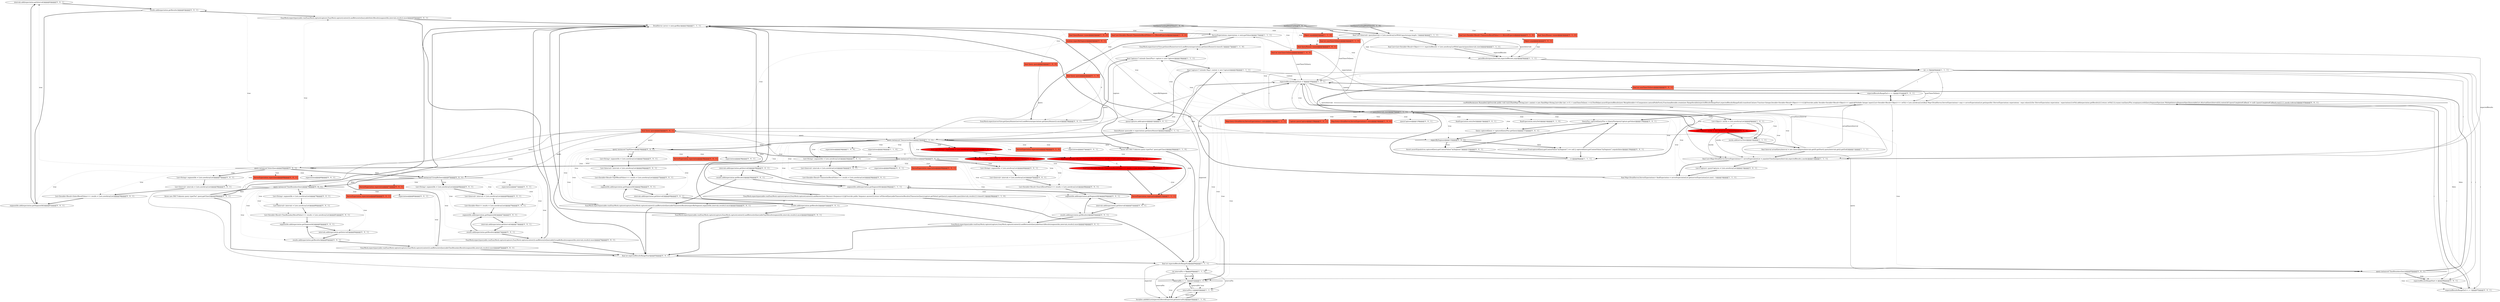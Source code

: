 digraph {
75 [style = filled, label = "intervals.add(expectation.getInterval())@@@62@@@['0', '0', '1']", fillcolor = white, shape = ellipse image = "AAA0AAABBB3BBB"];
83 [style = filled, label = "List<String> segmentIds = Lists.newArrayList()@@@35@@@['0', '0', '1']", fillcolor = white, shape = ellipse image = "AAA0AAABBB3BBB"];
108 [style = filled, label = "Assert.assertEquals(true,capturedQuery.getContextValue(\"bySegment\"))@@@133@@@['0', '0', '1']", fillcolor = white, shape = ellipse image = "AAA0AAABBB3BBB"];
85 [style = filled, label = "intervals.add(expectation.getInterval())@@@40@@@['0', '0', '1']", fillcolor = white, shape = ellipse image = "AAA0AAABBB3BBB"];
94 [style = filled, label = "expectedResultsRangeEnd = i + 1@@@101@@@['0', '0', '1']", fillcolor = white, shape = ellipse image = "AAA0AAABBB3BBB"];
82 [style = filled, label = "segmentIds.add(expectation.getSegmentId())@@@50@@@['0', '0', '1']", fillcolor = white, shape = ellipse image = "AAA0AAABBB3BBB"];
45 [style = filled, label = "final List<Iterable<Result<TimeseriesResultValue>>> filteredExpected@@@2@@@['0', '1', '0']", fillcolor = tomato, shape = box image = "AAA0AAABBB2BBB"];
2 [style = filled, label = "expectations@@@24@@@['1', '0', '0']", fillcolor = white, shape = ellipse image = "AAA0AAABBB1BBB"];
28 [style = filled, label = "testQueryCachingWithFilter['1', '0', '0']", fillcolor = lightgray, shape = diamond image = "AAA0AAABBB1BBB"];
58 [style = filled, label = "List<Interval> intervals = Lists.newArrayList()@@@47@@@['0', '0', '1']", fillcolor = white, shape = ellipse image = "AAA0AAABBB3BBB"];
63 [style = filled, label = "expectedResultsRangeEnd = i + 1@@@97@@@['0', '0', '1']", fillcolor = white, shape = ellipse image = "AAA0AAABBB3BBB"];
38 [style = filled, label = "final List<Interval> queryIntervals = Lists.newArrayListWithCapacity(args.length / 2)@@@3@@@['1', '1', '1']", fillcolor = white, shape = ellipse image = "AAA0AAABBB1BBB"];
120 [style = filled, label = "testQueryCaching['0', '0', '1']", fillcolor = lightgray, shape = diamond image = "AAA0AAABBB3BBB"];
24 [style = filled, label = "expectations@@@24@@@['1', '1', '0']", fillcolor = white, shape = ellipse image = "AAA0AAABBB1BBB"];
126 [style = filled, label = "query instanceof TimeBoundaryQuery@@@95@@@['0', '0', '1']", fillcolor = white, shape = diamond image = "AAA0AAABBB3BBB"];
5 [style = filled, label = "intervalNo < i + 1@@@41@@@['1', '1', '0']", fillcolor = white, shape = diamond image = "AAA0AAABBB1BBB"];
90 [style = filled, label = "EasyMock.expect(queryable.run(EasyMock.capture(capture),EasyMock.capture(context))).andReturn(toQueryableTimeBoundaryResults(segmentIds,intervals,results)).once()@@@87@@@['0', '0', '1']", fillcolor = white, shape = ellipse image = "AAA0AAABBB3BBB"];
100 [style = filled, label = "List<Iterable<Result<TopNResultValue>>> results = Lists.newArrayList()@@@37@@@['0', '0', '1']", fillcolor = white, shape = ellipse image = "AAA0AAABBB3BBB"];
102 [style = filled, label = "intervals.add(expectation.getInterval())@@@29@@@['0', '0', '1']", fillcolor = white, shape = ellipse image = "AAA0AAABBB3BBB"];
106 [style = filled, label = "List<String> segmentIds = Lists.newArrayList()@@@57@@@['0', '0', '1']", fillcolor = white, shape = ellipse image = "AAA0AAABBB3BBB"];
88 [style = filled, label = "expectations@@@71@@@['0', '0', '1']", fillcolor = white, shape = ellipse image = "AAA0AAABBB3BBB"];
95 [style = filled, label = "query instanceof SearchQuery@@@45@@@['0', '0', '1']", fillcolor = white, shape = diamond image = "AAA0AAABBB3BBB"];
23 [style = filled, label = "mocks.add(serverView)@@@10@@@['1', '1', '1']", fillcolor = white, shape = ellipse image = "AAA0AAABBB1BBB"];
33 [style = filled, label = "Object args@@@2@@@['1', '1', '0']", fillcolor = tomato, shape = box image = "AAA0AAABBB1BBB"];
37 [style = filled, label = "final Capture<? extends QueryPlus> capture = new Capture()@@@19@@@['1', '1', '1']", fillcolor = white, shape = ellipse image = "AAA0AAABBB1BBB"];
115 [style = filled, label = "List<Iterable<Row>> results = Lists.newArrayList()@@@70@@@['0', '0', '1']", fillcolor = white, shape = ellipse image = "AAA0AAABBB3BBB"];
125 [style = filled, label = "List<Iterable<Result<TimeBoundaryResultValue>>> results = Lists.newArrayList()@@@81@@@['0', '0', '1']", fillcolor = white, shape = ellipse image = "AAA0AAABBB3BBB"];
25 [style = filled, label = "intervalNo++@@@42@@@['1', '1', '0']", fillcolor = white, shape = ellipse image = "AAA0AAABBB1BBB"];
13 [style = filled, label = "Iterables.addAll((List)expected,filteredExpected.get(intervalNo))@@@43@@@['1', '1', '0']", fillcolor = white, shape = ellipse image = "AAA0AAABBB1BBB"];
51 [style = filled, label = "EasyMock.expect(queryable.run(EasyMock.capture(capture),EasyMock.capture(context))).andReturn(toQueryableSearchResults(segmentIds,intervals,results)).once()@@@54@@@['0', '0', '1']", fillcolor = white, shape = ellipse image = "AAA0AAABBB3BBB"];
8 [style = filled, label = "ServerExpectation expectation@@@27@@@['1', '1', '1']", fillcolor = tomato, shape = box image = "AAA0AAABBB1BBB"];
12 [style = filled, label = "List<Object> mocks = Lists.newArrayList()@@@9@@@['1', '0', '1']", fillcolor = white, shape = ellipse image = "AAA0AAABBB1BBB"];
39 [style = filled, label = "DruidServer server = entry.getKey()@@@16@@@['1', '1', '1']", fillcolor = white, shape = ellipse image = "AAA0AAABBB1BBB"];
31 [style = filled, label = "final Capture<? extends Map> context = new Capture()@@@20@@@['1', '1', '1']", fillcolor = white, shape = ellipse image = "AAA0AAABBB1BBB"];
44 [style = filled, label = "final List<Iterable<Result<TimeseriesResultValue>>> results = new ArrayList<>()@@@23@@@['0', '1', '0']", fillcolor = red, shape = ellipse image = "AAA1AAABBB2BBB"];
26 [style = filled, label = "final QueryRunner runner@@@2@@@['1', '0', '0']", fillcolor = tomato, shape = box image = "AAA0AAABBB1BBB"];
129 [style = filled, label = "expectations@@@82@@@['0', '0', '1']", fillcolor = white, shape = ellipse image = "AAA0AAABBB3BBB"];
17 [style = filled, label = "Map.Entry<DruidServer,ServerExpectations> entry@@@15@@@['1', '1', '1']", fillcolor = tomato, shape = box image = "AAA0AAABBB1BBB"];
7 [style = filled, label = "final List<Iterable<Result<TimeseriesResultValue>>> results = Lists.newArrayList()@@@23@@@['1', '0', '0']", fillcolor = red, shape = ellipse image = "AAA1AAABBB1BBB"];
79 [style = filled, label = "expectations@@@38@@@['0', '0', '1']", fillcolor = white, shape = ellipse image = "AAA0AAABBB3BBB"];
72 [style = filled, label = "Capture queryCapture@@@129@@@['0', '0', '1']", fillcolor = tomato, shape = box image = "AAA0AAABBB3BBB"];
16 [style = filled, label = "final Interval actualQueryInterval = new Interval(queryIntervals.get(0).getStart(),queryIntervals.get(i).getEnd())@@@11@@@['1', '1', '1']", fillcolor = white, shape = ellipse image = "AAA0AAABBB1BBB"];
22 [style = filled, label = "ServerExpectations expectations = entry.getValue()@@@17@@@['1', '1', '1']", fillcolor = white, shape = ellipse image = "AAA0AAABBB1BBB"];
48 [style = filled, label = "final List<String> segmentIds = new ArrayList<>()@@@22@@@['0', '1', '0']", fillcolor = red, shape = ellipse image = "AAA1AAABBB2BBB"];
116 [style = filled, label = "List<Interval> intervals = Lists.newArrayList()@@@25@@@['0', '0', '1']", fillcolor = white, shape = ellipse image = "AAA0AAABBB3BBB"];
68 [style = filled, label = "final Query query@@@2@@@['0', '0', '1']", fillcolor = tomato, shape = box image = "AAA0AAABBB3BBB"];
10 [style = filled, label = "final List<Map<DruidServer,ServerExpectations>> serverExpectationList = populateTimeline(queryIntervals,expectedResults,i,mocks)@@@12@@@['1', '1', '1']", fillcolor = white, shape = ellipse image = "AAA0AAABBB1BBB"];
76 [style = filled, label = "List<Interval> intervals = Lists.newArrayList()@@@58@@@['0', '0', '1']", fillcolor = white, shape = ellipse image = "AAA0AAABBB3BBB"];
32 [style = filled, label = "final int numTimesToQuery@@@2@@@['1', '0', '0']", fillcolor = tomato, shape = box image = "AAA0AAABBB1BBB"];
130 [style = filled, label = "QueryPlus capturedQueryPlus = (QueryPlus)queryCapture.getValue()@@@130@@@['0', '0', '1']", fillcolor = white, shape = ellipse image = "AAA0AAABBB3BBB"];
46 [style = filled, label = "final int numTimesToQuery@@@2@@@['0', '1', '0']", fillcolor = tomato, shape = box image = "AAA0AAABBB2BBB"];
122 [style = filled, label = "results.add(expectation.getResults())@@@52@@@['0', '0', '1']", fillcolor = white, shape = ellipse image = "AAA0AAABBB3BBB"];
96 [style = filled, label = "List<Iterable<Result<TimeseriesResultValue>>> results = Lists.newArrayList()@@@26@@@['0', '0', '1']", fillcolor = white, shape = ellipse image = "AAA0AAABBB3BBB"];
3 [style = filled, label = "Map.Entry<DruidServer,ServerExpectations> entry@@@14@@@['1', '0', '0']", fillcolor = tomato, shape = box image = "AAA0AAABBB1BBB"];
60 [style = filled, label = "expectations@@@60@@@['0', '0', '1']", fillcolor = white, shape = ellipse image = "AAA0AAABBB3BBB"];
41 [style = filled, label = "testQueryCachingWithFilter['0', '1', '0']", fillcolor = lightgray, shape = diamond image = "AAA0AAABBB2BBB"];
30 [style = filled, label = "final List<List<Iterable<Result<Object>>>> expectedResults = Lists.newArrayListWithCapacity(queryIntervals.size())@@@4@@@['1', '1', '1']", fillcolor = white, shape = ellipse image = "AAA0AAABBB1BBB"];
21 [style = filled, label = "query instanceof TimeseriesQuery@@@23@@@['1', '1', '1']", fillcolor = white, shape = diamond image = "AAA0AAABBB1BBB"];
64 [style = filled, label = "segmentIds.add(expectation.getSegmentId())@@@61@@@['0', '0', '1']", fillcolor = white, shape = ellipse image = "AAA0AAABBB3BBB"];
101 [style = filled, label = "ServerExpectation expectation@@@60@@@['0', '0', '1']", fillcolor = tomato, shape = box image = "AAA0AAABBB3BBB"];
121 [style = filled, label = "intervals.add(expectation.getInterval())@@@84@@@['0', '0', '1']", fillcolor = white, shape = ellipse image = "AAA0AAABBB3BBB"];
71 [style = filled, label = "boolean expectBySegment@@@2@@@['0', '0', '1']", fillcolor = tomato, shape = box image = "AAA0AAABBB3BBB"];
113 [style = filled, label = "EasyMock.expect(queryable.run(EasyMock.capture(capture),EasyMock.capture(context))).andReturn(toQueryableTopNResults(segmentIds,intervals,results)).once()@@@43@@@['0', '0', '1']", fillcolor = white, shape = ellipse image = "AAA0AAABBB3BBB"];
36 [style = filled, label = "throw new ISE(\"Unknown query type(%s(\",query.getClass())@@@36@@@['1', '1', '0']", fillcolor = white, shape = ellipse image = "AAA0AAABBB1BBB"];
9 [style = filled, label = "expectedResultsRangeStart = 0@@@100@@@['1', '1', '1']", fillcolor = white, shape = ellipse image = "AAA0AAABBB1BBB"];
89 [style = filled, label = "List<String> segmentIds = Lists.newArrayList()@@@79@@@['0', '0', '1']", fillcolor = white, shape = ellipse image = "AAA0AAABBB3BBB"];
29 [style = filled, label = "final List<Iterable<Result<TimeseriesResultValue>>> filteredExpected@@@2@@@['1', '0', '0']", fillcolor = tomato, shape = box image = "AAA0AAABBB1BBB"];
20 [style = filled, label = "EasyMock.expect(serverView.getQueryRunner(server)).andReturn(expectations.getQueryRunner()).times(0,1)@@@17@@@['1', '1', '0']", fillcolor = white, shape = ellipse image = "AAA0AAABBB1BBB"];
86 [style = filled, label = "runWithMocks(new Runnable(){@Override public void run(){HashMap<String,List> context = new HashMap<String,List>()for (int i = 0 i < numTimesToQuery ++i){TestHelper.assertExpectedResults(new MergeIterable<>(Comparators.naturalNullsFirst(),FunctionalIterable.create(new RangeIterable(expectedResultsRangeStart,expectedResultsRangeEnd)).transformCat(new Function<Integer,Iterable<Iterable<Result<Object>>>>(){@Override public Iterable<Iterable<Result<Object>>> apply(@Nullable Integer input){List<Iterable<Result<Object>>> retVal = Lists.newArrayList()final Map<DruidServer,ServerExpectations> exps = serverExpectationList.get(input)for (ServerExpectations expectations : exps.values()){for (ServerExpectation expectation : expectations){retVal.add(expectation.getResults())}}return retVal}})),runner.run(QueryPlus.wrap(query.withQuerySegmentSpec(new MultipleIntervalSegmentSpec(ImmutableList.of(actualQueryInterval)))),context))if (queryCompletedCallback != null) {queryCompletedCallback.run()}}}},mocks.toArray())@@@103@@@['0', '0', '1']", fillcolor = white, shape = ellipse image = "AAA0AAABBB3BBB"];
43 [style = filled, label = "final QueryRunner runner@@@2@@@['0', '1', '0']", fillcolor = tomato, shape = box image = "AAA0AAABBB2BBB"];
11 [style = filled, label = "final Query query@@@2@@@['1', '0', '0']", fillcolor = tomato, shape = box image = "AAA0AAABBB1BBB"];
117 [style = filled, label = "segmentIds.add(expectation.getSegmentId())@@@72@@@['0', '0', '1']", fillcolor = white, shape = ellipse image = "AAA0AAABBB3BBB"];
73 [style = filled, label = "throw new ISE(\"Unknown query type(%s(\",query.getClass())@@@90@@@['0', '0', '1']", fillcolor = white, shape = ellipse image = "AAA0AAABBB3BBB"];
111 [style = filled, label = "List<Interval> intervals = Lists.newArrayList()@@@69@@@['0', '0', '1']", fillcolor = white, shape = ellipse image = "AAA0AAABBB3BBB"];
109 [style = filled, label = "Object args@@@2@@@['0', '0', '1']", fillcolor = tomato, shape = box image = "AAA0AAABBB3BBB"];
42 [style = filled, label = "ServerExpectation expectation@@@24@@@['0', '1', '0']", fillcolor = tomato, shape = box image = "AAA0AAABBB2BBB"];
104 [style = filled, label = "query instanceof TimeBoundaryQuery@@@78@@@['0', '0', '1']", fillcolor = white, shape = diamond image = "AAA0AAABBB3BBB"];
127 [style = filled, label = "ServerExpectation expectation@@@71@@@['0', '0', '1']", fillcolor = tomato, shape = box image = "AAA0AAABBB3BBB"];
81 [style = filled, label = "EasyMock.expect(serverView.getQueryRunner(server)).andReturn(expectations.getQueryRunner()).once()@@@18@@@['0', '0', '1']", fillcolor = white, shape = ellipse image = "AAA0AAABBB3BBB"];
119 [style = filled, label = "queryCaptures@@@129@@@['0', '0', '1']", fillcolor = white, shape = ellipse image = "AAA0AAABBB3BBB"];
59 [style = filled, label = "ServerExpectation expectation@@@49@@@['0', '0', '1']", fillcolor = tomato, shape = box image = "AAA0AAABBB3BBB"];
69 [style = filled, label = "query instanceof SelectQuery@@@56@@@['0', '0', '1']", fillcolor = white, shape = diamond image = "AAA0AAABBB3BBB"];
65 [style = filled, label = "queryCaptures.add(capture)@@@21@@@['0', '0', '1']", fillcolor = white, shape = ellipse image = "AAA0AAABBB3BBB"];
54 [style = filled, label = "expectBySegment@@@132@@@['0', '0', '1']", fillcolor = white, shape = diamond image = "AAA0AAABBB3BBB"];
14 [style = filled, label = "++i@@@8@@@['1', '1', '1']", fillcolor = white, shape = ellipse image = "AAA0AAABBB1BBB"];
6 [style = filled, label = "final Map<DruidServer,ServerExpectations> finalExpectation = serverExpectationList.get(serverExpectationList.size() - 1)@@@14@@@['1', '1', '1']", fillcolor = white, shape = ellipse image = "AAA0AAABBB1BBB"];
35 [style = filled, label = "QueryRunner queryable = expectations.getQueryRunner()@@@22@@@['1', '1', '1']", fillcolor = white, shape = ellipse image = "AAA0AAABBB1BBB"];
103 [style = filled, label = "expectedResultsRangeStart = i@@@96@@@['0', '0', '1']", fillcolor = white, shape = ellipse image = "AAA0AAABBB3BBB"];
78 [style = filled, label = "EasyMock.expect(queryable.run(EasyMock.capture(capture),EasyMock.capture(context))).andReturn(toQueryableGroupByResults(segmentIds,intervals,results)).once()@@@76@@@['0', '0', '1']", fillcolor = white, shape = ellipse image = "AAA0AAABBB3BBB"];
34 [style = filled, label = "EasyMock.expect(queryable.run(EasyMock.capture(capture),EasyMock.capture(context))).andAnswer(new IAnswer<Sequence>(){@Override public Sequence answer(){return toFilteredQueryableTimeseriesResults((TimeseriesQuery)capture.getValue().getQuery(),segmentIds,queryIntervals,results)}}).times(0,1)@@@28@@@['1', '1', '0']", fillcolor = white, shape = ellipse image = "AAA0AAABBB1BBB"];
74 [style = filled, label = "List<Iterable<Result<SearchResultValue>>> results = Lists.newArrayList()@@@48@@@['0', '0', '1']", fillcolor = white, shape = ellipse image = "AAA0AAABBB3BBB"];
53 [style = filled, label = "results.add(expectation.getResults())@@@74@@@['0', '0', '1']", fillcolor = white, shape = ellipse image = "AAA0AAABBB3BBB"];
118 [style = filled, label = "Assert.assertTrue(capturedQuery.getContextValue(\"bySegment\") == null || capturedQuery.getContextValue(\"bySegment\").equals(false))@@@136@@@['0', '0', '1']", fillcolor = white, shape = ellipse image = "AAA0AAABBB3BBB"];
27 [style = filled, label = "int intervalNo = 0@@@40@@@['1', '1', '0']", fillcolor = white, shape = ellipse image = "AAA0AAABBB1BBB"];
49 [style = filled, label = "List<Object> mocks = new ArrayList<>()@@@9@@@['0', '1', '0']", fillcolor = red, shape = ellipse image = "AAA1AAABBB2BBB"];
91 [style = filled, label = "List<String> segmentIds = Lists.newArrayList()@@@46@@@['0', '0', '1']", fillcolor = white, shape = ellipse image = "AAA0AAABBB3BBB"];
107 [style = filled, label = "results.add(expectation.getResults())@@@85@@@['0', '0', '1']", fillcolor = white, shape = ellipse image = "AAA0AAABBB3BBB"];
87 [style = filled, label = "results.add(expectation.getResults())@@@41@@@['0', '0', '1']", fillcolor = white, shape = ellipse image = "AAA0AAABBB3BBB"];
93 [style = filled, label = "finalExpectation.entrySet()@@@15@@@['0', '0', '1']", fillcolor = white, shape = ellipse image = "AAA0AAABBB3BBB"];
57 [style = filled, label = "segmentIds.add(expectation.getSegmentId())@@@39@@@['0', '0', '1']", fillcolor = white, shape = ellipse image = "AAA0AAABBB3BBB"];
105 [style = filled, label = "List<Iterable<Result<SelectResultValue>>> results = Lists.newArrayList()@@@59@@@['0', '0', '1']", fillcolor = white, shape = ellipse image = "AAA0AAABBB3BBB"];
77 [style = filled, label = "results.add(expectation.getResults())@@@63@@@['0', '0', '1']", fillcolor = white, shape = ellipse image = "AAA0AAABBB3BBB"];
56 [style = filled, label = "expectations@@@27@@@['0', '0', '1']", fillcolor = white, shape = ellipse image = "AAA0AAABBB3BBB"];
67 [style = filled, label = "segmentIds.add(expectation.getSegmentId())@@@83@@@['0', '0', '1']", fillcolor = white, shape = ellipse image = "AAA0AAABBB3BBB"];
92 [style = filled, label = "List<String> segmentIds = Lists.newArrayList()@@@24@@@['0', '0', '1']", fillcolor = white, shape = ellipse image = "AAA0AAABBB3BBB"];
70 [style = filled, label = "Query capturedQuery = capturedQueryPlus.getQuery()@@@131@@@['0', '0', '1']", fillcolor = white, shape = ellipse image = "AAA0AAABBB3BBB"];
128 [style = filled, label = "results.add(expectation.getResults())@@@30@@@['0', '0', '1']", fillcolor = white, shape = ellipse image = "AAA0AAABBB3BBB"];
80 [style = filled, label = "ServerExpectation expectation@@@82@@@['0', '0', '1']", fillcolor = tomato, shape = box image = "AAA0AAABBB3BBB"];
50 [style = filled, label = "intervals.add(expectation.getInterval())@@@51@@@['0', '0', '1']", fillcolor = white, shape = ellipse image = "AAA0AAABBB3BBB"];
66 [style = filled, label = "List<String> segmentIds = Lists.newArrayList()@@@68@@@['0', '0', '1']", fillcolor = white, shape = ellipse image = "AAA0AAABBB3BBB"];
0 [style = filled, label = "final int expectedResultsRangeEnd@@@94@@@['1', '1', '1']", fillcolor = white, shape = ellipse image = "AAA0AAABBB1BBB"];
18 [style = filled, label = "parseResults(queryIntervals,expectedResults,args)@@@5@@@['1', '1', '1']", fillcolor = white, shape = ellipse image = "AAA0AAABBB1BBB"];
110 [style = filled, label = "List<Interval> intervals = Lists.newArrayList()@@@80@@@['0', '0', '1']", fillcolor = white, shape = ellipse image = "AAA0AAABBB3BBB"];
124 [style = filled, label = "final int expectedResultsRangeStart@@@93@@@['0', '0', '1']", fillcolor = white, shape = ellipse image = "AAA0AAABBB3BBB"];
19 [style = filled, label = "segmentIds.add(expectation.getSegmentId())@@@28@@@['1', '1', '1']", fillcolor = white, shape = ellipse image = "AAA0AAABBB1BBB"];
40 [style = filled, label = "final Query query@@@2@@@['0', '1', '0']", fillcolor = tomato, shape = box image = "AAA0AAABBB2BBB"];
99 [style = filled, label = "ServerExpectation expectation@@@38@@@['0', '0', '1']", fillcolor = tomato, shape = box image = "AAA0AAABBB3BBB"];
15 [style = filled, label = "final List<String> segmentIds = Lists.newArrayList()@@@22@@@['1', '0', '0']", fillcolor = red, shape = ellipse image = "AAA1AAABBB1BBB"];
98 [style = filled, label = "List<Interval> intervals = Lists.newArrayList()@@@36@@@['0', '0', '1']", fillcolor = white, shape = ellipse image = "AAA0AAABBB3BBB"];
47 [style = filled, label = "finalExpectation.entrySet()@@@14@@@['0', '1', '0']", fillcolor = white, shape = ellipse image = "AAA0AAABBB2BBB"];
97 [style = filled, label = "EasyMock.expect(queryable.run(EasyMock.capture(capture),EasyMock.capture(context))).andReturn(toQueryableTimeseriesResults(expectBySegment,segmentIds,intervals,results)).once()@@@32@@@['0', '0', '1']", fillcolor = white, shape = ellipse image = "AAA0AAABBB3BBB"];
123 [style = filled, label = "intervals.add(expectation.getInterval())@@@73@@@['0', '0', '1']", fillcolor = white, shape = ellipse image = "AAA0AAABBB3BBB"];
52 [style = filled, label = "EasyMock.expect(queryable.run(EasyMock.capture(capture),EasyMock.capture(context))).andReturn(toQueryableSelectResults(segmentIds,intervals,results)).once()@@@65@@@['0', '0', '1']", fillcolor = white, shape = ellipse image = "AAA0AAABBB3BBB"];
84 [style = filled, label = "final int numTimesToQuery@@@2@@@['0', '0', '1']", fillcolor = tomato, shape = box image = "AAA0AAABBB3BBB"];
112 [style = filled, label = "final QueryRunner runner@@@2@@@['0', '0', '1']", fillcolor = tomato, shape = box image = "AAA0AAABBB3BBB"];
1 [style = filled, label = "i < queryIntervals.size()@@@7@@@['1', '1', '1']", fillcolor = lightgray, shape = diamond image = "AAA0AAABBB1BBB"];
4 [style = filled, label = "int i = 0@@@6@@@['1', '1', '1']", fillcolor = white, shape = ellipse image = "AAA0AAABBB1BBB"];
62 [style = filled, label = "expectations@@@49@@@['0', '0', '1']", fillcolor = white, shape = ellipse image = "AAA0AAABBB3BBB"];
61 [style = filled, label = "query instanceof GroupByQuery@@@67@@@['0', '0', '1']", fillcolor = white, shape = diamond image = "AAA0AAABBB3BBB"];
55 [style = filled, label = "query instanceof TopNQuery@@@34@@@['0', '0', '1']", fillcolor = white, shape = diamond image = "AAA0AAABBB3BBB"];
114 [style = filled, label = "List<Capture> queryCaptures = Lists.newArrayList()@@@13@@@['0', '0', '1']", fillcolor = white, shape = ellipse image = "AAA0AAABBB3BBB"];
28->11 [style = dotted, label="true"];
69->101 [style = dotted, label="true"];
61->123 [style = dotted, label="true"];
55->100 [style = dotted, label="true"];
1->39 [style = dotted, label="true"];
61->66 [style = bold, label=""];
21->96 [style = dotted, label="true"];
44->8 [style = bold, label=""];
126->103 [style = dotted, label="true"];
120->112 [style = dotted, label="true"];
5->9 [style = bold, label=""];
21->15 [style = dotted, label="true"];
38->10 [style = solid, label="queryIntervals"];
74->82 [style = bold, label=""];
63->86 [style = bold, label=""];
69->75 [style = dotted, label="true"];
126->63 [style = dotted, label="true"];
126->9 [style = dotted, label="false"];
21->15 [style = bold, label=""];
68->21 [style = solid, label="query"];
21->8 [style = dotted, label="true"];
28->38 [style = bold, label=""];
15->92 [style = dashed, label="0"];
61->111 [style = dotted, label="true"];
4->1 [style = solid, label="i"];
21->48 [style = bold, label=""];
1->31 [style = dotted, label="true"];
0->126 [style = bold, label=""];
1->21 [style = dotted, label="true"];
10->114 [style = bold, label=""];
104->121 [style = dotted, label="true"];
22->81 [style = bold, label=""];
55->98 [style = dotted, label="true"];
61->88 [style = dotted, label="true"];
104->90 [style = dotted, label="true"];
16->9 [style = solid, label="actualQueryInterval"];
9->1 [style = solid, label="i"];
7->8 [style = bold, label=""];
30->18 [style = bold, label=""];
12->10 [style = solid, label="mocks"];
9->10 [style = solid, label="i"];
1->65 [style = dotted, label="true"];
11->21 [style = solid, label="query"];
1->3 [style = dotted, label="true"];
103->63 [style = bold, label=""];
95->69 [style = dotted, label="false"];
86->63 [style = solid, label="i"];
21->116 [style = dotted, label="true"];
5->13 [style = dotted, label="true"];
21->56 [style = dotted, label="true"];
21->128 [style = dotted, label="true"];
38->30 [style = bold, label=""];
36->0 [style = bold, label=""];
41->40 [style = dotted, label="true"];
21->36 [style = bold, label=""];
31->35 [style = bold, label=""];
113->124 [style = bold, label=""];
21->24 [style = dotted, label="true"];
27->5 [style = solid, label="intervalNo"];
25->13 [style = solid, label="intervalNo"];
37->31 [style = bold, label=""];
67->121 [style = bold, label=""];
108->130 [style = bold, label=""];
54->118 [style = bold, label=""];
4->103 [style = solid, label="i"];
73->39 [style = bold, label=""];
21->7 [style = dotted, label="true"];
1->12 [style = dotted, label="true"];
1->54 [style = dotted, label="true"];
51->39 [style = bold, label=""];
41->43 [style = dotted, label="true"];
20->37 [style = bold, label=""];
1->12 [style = bold, label=""];
9->14 [style = bold, label=""];
66->111 [style = bold, label=""];
107->90 [style = bold, label=""];
1->126 [style = dotted, label="true"];
126->103 [style = bold, label=""];
1->6 [style = dotted, label="true"];
113->39 [style = bold, label=""];
1->23 [style = dotted, label="true"];
75->77 [style = bold, label=""];
54->108 [style = dotted, label="true"];
1->0 [style = dotted, label="true"];
41->33 [style = dotted, label="true"];
27->5 [style = bold, label=""];
21->102 [style = dotted, label="true"];
7->44 [style = dashed, label="0"];
120->71 [style = dotted, label="true"];
46->9 [style = solid, label="numTimesToQuery"];
53->78 [style = bold, label=""];
104->125 [style = dotted, label="true"];
68->61 [style = solid, label="query"];
120->38 [style = bold, label=""];
1->27 [style = dotted, label="true"];
21->55 [style = dotted, label="false"];
109->18 [style = solid, label="args"];
104->129 [style = dotted, label="true"];
13->25 [style = bold, label=""];
92->116 [style = bold, label=""];
21->42 [style = dotted, label="true"];
19->34 [style = bold, label=""];
81->37 [style = bold, label=""];
77->64 [style = bold, label=""];
1->35 [style = dotted, label="true"];
1->93 [style = dotted, label="true"];
1->114 [style = dotted, label="true"];
53->117 [style = bold, label=""];
41->46 [style = dotted, label="true"];
30->10 [style = solid, label="expectedResults"];
21->92 [style = dotted, label="true"];
61->53 [style = dotted, label="true"];
54->108 [style = bold, label=""];
1->22 [style = dotted, label="true"];
32->9 [style = solid, label="numTimesToQuery"];
68->95 [style = solid, label="query"];
55->83 [style = dotted, label="true"];
115->117 [style = bold, label=""];
22->86 [style = solid, label="expectations"];
1->49 [style = bold, label=""];
91->58 [style = bold, label=""];
48->44 [style = bold, label=""];
1->86 [style = dotted, label="true"];
125->67 [style = bold, label=""];
4->63 [style = solid, label="i"];
95->122 [style = dotted, label="true"];
86->103 [style = solid, label="i"];
128->19 [style = bold, label=""];
64->75 [style = bold, label=""];
35->21 [style = bold, label=""];
34->0 [style = bold, label=""];
96->19 [style = bold, label=""];
130->70 [style = bold, label=""];
117->123 [style = bold, label=""];
39->22 [style = bold, label=""];
21->48 [style = dotted, label="true"];
28->29 [style = dotted, label="true"];
4->94 [style = solid, label="i"];
95->51 [style = dotted, label="true"];
61->66 [style = dotted, label="true"];
122->82 [style = bold, label=""];
27->13 [style = solid, label="intervalNo"];
70->54 [style = bold, label=""];
18->4 [style = bold, label=""];
87->113 [style = bold, label=""];
22->20 [style = bold, label=""];
121->107 [style = bold, label=""];
9->94 [style = bold, label=""];
95->91 [style = bold, label=""];
84->86 [style = solid, label="numTimesToQuery"];
38->18 [style = solid, label="queryIntervals"];
49->10 [style = solid, label="mocks"];
5->25 [style = dotted, label="true"];
1->70 [style = dotted, label="true"];
68->126 [style = solid, label="query"];
55->95 [style = dotted, label="false"];
16->86 [style = solid, label="actualQueryInterval"];
126->94 [style = dotted, label="false"];
69->60 [style = dotted, label="true"];
41->38 [style = bold, label=""];
86->130 [style = bold, label=""];
104->73 [style = bold, label=""];
104->107 [style = dotted, label="true"];
31->9 [style = solid, label="context"];
69->105 [style = dotted, label="true"];
104->80 [style = dotted, label="true"];
31->86 [style = solid, label="context"];
54->118 [style = dotted, label="false"];
6->39 [style = bold, label=""];
78->39 [style = bold, label=""];
55->57 [style = dotted, label="true"];
94->86 [style = bold, label=""];
7->116 [style = dashed, label="0"];
95->69 [style = bold, label=""];
4->9 [style = solid, label="i"];
55->85 [style = dotted, label="true"];
12->49 [style = dashed, label="0"];
61->115 [style = dotted, label="true"];
1->10 [style = dotted, label="true"];
33->18 [style = solid, label="args"];
61->104 [style = bold, label=""];
1->17 [style = dotted, label="true"];
83->98 [style = bold, label=""];
1->81 [style = dotted, label="true"];
104->89 [style = dotted, label="true"];
9->5 [style = solid, label="i"];
55->87 [style = dotted, label="true"];
37->65 [style = solid, label="capture"];
0->13 [style = solid, label="expected"];
65->35 [style = bold, label=""];
106->76 [style = bold, label=""];
21->2 [style = dotted, label="true"];
61->78 [style = dotted, label="true"];
15->48 [style = dashed, label="0"];
49->23 [style = bold, label=""];
4->5 [style = solid, label="i"];
73->124 [style = bold, label=""];
98->100 [style = bold, label=""];
51->124 [style = bold, label=""];
10->6 [style = bold, label=""];
116->96 [style = bold, label=""];
36->39 [style = bold, label=""];
55->95 [style = bold, label=""];
104->73 [style = dotted, label="false"];
97->124 [style = bold, label=""];
68->69 [style = solid, label="query"];
21->55 [style = bold, label=""];
69->64 [style = dotted, label="true"];
69->52 [style = dotted, label="true"];
104->89 [style = bold, label=""];
120->84 [style = dotted, label="true"];
28->32 [style = dotted, label="true"];
27->25 [style = solid, label="intervalNo"];
4->86 [style = solid, label="i"];
126->9 [style = bold, label=""];
58->74 [style = bold, label=""];
95->62 [style = dotted, label="true"];
5->13 [style = bold, label=""];
1->9 [style = dotted, label="true"];
34->39 [style = bold, label=""];
1->119 [style = dotted, label="true"];
1->47 [style = dotted, label="true"];
107->67 [style = bold, label=""];
78->124 [style = bold, label=""];
69->106 [style = dotted, label="true"];
86->94 [style = solid, label="i"];
25->5 [style = bold, label=""];
118->14 [style = bold, label=""];
34->97 [style = dashed, label="0"];
4->1 [style = bold, label=""];
1->16 [style = dotted, label="true"];
1->37 [style = dotted, label="true"];
86->1 [style = solid, label="i"];
52->124 [style = bold, label=""];
1->5 [style = dotted, label="true"];
114->6 [style = bold, label=""];
31->65 [style = bold, label=""];
105->64 [style = bold, label=""];
1->20 [style = dotted, label="true"];
55->113 [style = dotted, label="true"];
95->50 [style = dotted, label="true"];
82->50 [style = bold, label=""];
1->124 [style = dotted, label="true"];
61->127 [style = dotted, label="true"];
104->110 [style = dotted, label="true"];
57->85 [style = bold, label=""];
95->82 [style = dotted, label="true"];
1->72 [style = dotted, label="true"];
21->92 [style = bold, label=""];
23->16 [style = bold, label=""];
52->39 [style = bold, label=""];
55->79 [style = dotted, label="true"];
120->68 [style = dotted, label="true"];
30->18 [style = solid, label="expectedResults"];
15->7 [style = bold, label=""];
40->21 [style = solid, label="query"];
122->51 [style = bold, label=""];
16->10 [style = bold, label=""];
61->104 [style = dotted, label="false"];
0->27 [style = bold, label=""];
8->19 [style = bold, label=""];
102->128 [style = bold, label=""];
28->33 [style = dotted, label="true"];
76->105 [style = bold, label=""];
68->55 [style = solid, label="query"];
61->117 [style = dotted, label="true"];
108->14 [style = bold, label=""];
21->34 [style = dotted, label="true"];
87->57 [style = bold, label=""];
95->58 [style = dotted, label="true"];
25->5 [style = solid, label="intervalNo"];
95->74 [style = dotted, label="true"];
1->14 [style = dotted, label="true"];
123->53 [style = bold, label=""];
124->0 [style = bold, label=""];
41->45 [style = dotted, label="true"];
19->8 [style = bold, label=""];
14->1 [style = bold, label=""];
69->61 [style = bold, label=""];
128->97 [style = bold, label=""];
0->9 [style = solid, label="expected"];
85->87 [style = bold, label=""];
19->102 [style = bold, label=""];
97->39 [style = bold, label=""];
68->104 [style = solid, label="query"];
55->83 [style = bold, label=""];
100->57 [style = bold, label=""];
110->125 [style = bold, label=""];
1->49 [style = dotted, label="true"];
90->124 [style = bold, label=""];
95->59 [style = dotted, label="true"];
104->67 [style = dotted, label="true"];
71->54 [style = solid, label="expectBySegment"];
21->44 [style = dotted, label="true"];
50->122 [style = bold, label=""];
69->76 [style = dotted, label="true"];
33->112 [style = dashed, label="0"];
77->52 [style = bold, label=""];
21->19 [style = dotted, label="true"];
28->26 [style = dotted, label="true"];
69->77 [style = dotted, label="true"];
120->109 [style = dotted, label="true"];
111->115 [style = bold, label=""];
4->10 [style = solid, label="i"];
69->61 [style = dotted, label="false"];
86->10 [style = solid, label="i"];
12->23 [style = bold, label=""];
90->39 [style = bold, label=""];
1->130 [style = dotted, label="true"];
20->81 [style = dashed, label="0"];
21->36 [style = dotted, label="false"];
21->97 [style = dotted, label="true"];
55->99 [style = dotted, label="true"];
69->106 [style = bold, label=""];
89->110 [style = bold, label=""];
118->130 [style = bold, label=""];
95->91 [style = dotted, label="true"];
}
